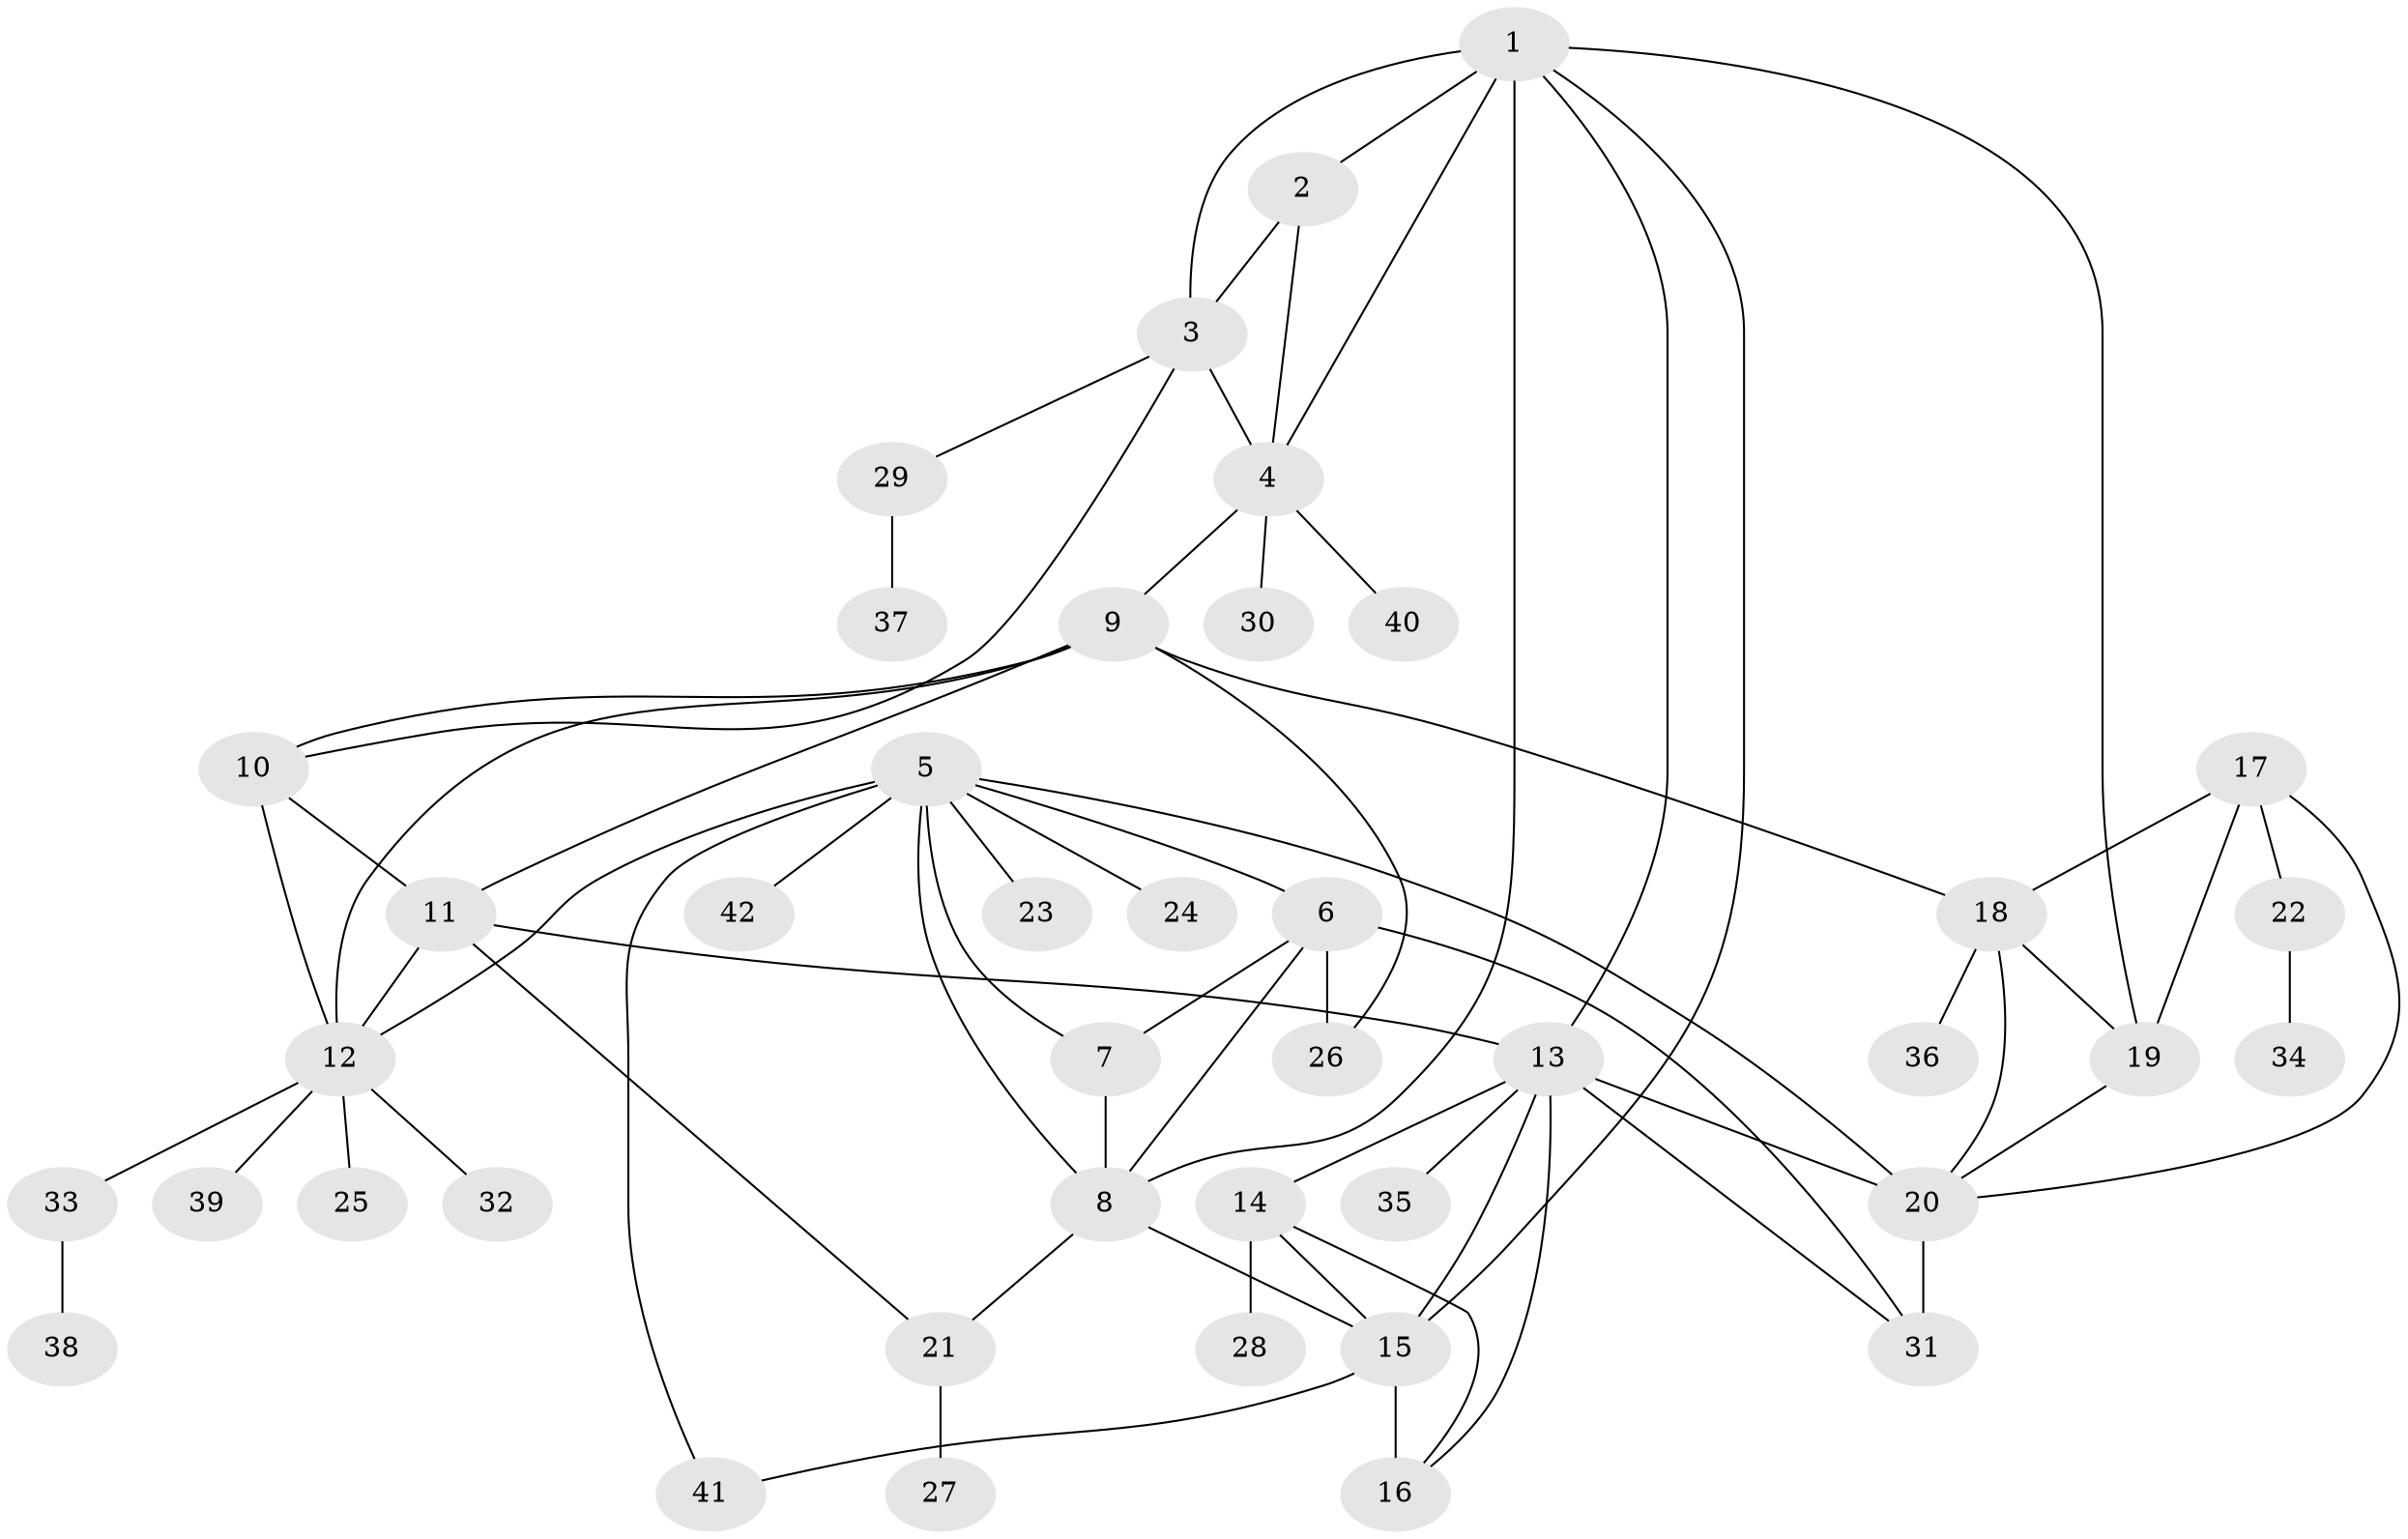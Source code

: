 // original degree distribution, {7: 0.060240963855421686, 4: 0.024096385542168676, 6: 0.060240963855421686, 10: 0.012048192771084338, 5: 0.04819277108433735, 9: 0.024096385542168676, 14: 0.012048192771084338, 2: 0.14457831325301204, 3: 0.060240963855421686, 1: 0.5542168674698795}
// Generated by graph-tools (version 1.1) at 2025/37/03/09/25 02:37:15]
// undirected, 42 vertices, 69 edges
graph export_dot {
graph [start="1"]
  node [color=gray90,style=filled];
  1;
  2;
  3;
  4;
  5;
  6;
  7;
  8;
  9;
  10;
  11;
  12;
  13;
  14;
  15;
  16;
  17;
  18;
  19;
  20;
  21;
  22;
  23;
  24;
  25;
  26;
  27;
  28;
  29;
  30;
  31;
  32;
  33;
  34;
  35;
  36;
  37;
  38;
  39;
  40;
  41;
  42;
  1 -- 2 [weight=1.0];
  1 -- 3 [weight=1.0];
  1 -- 4 [weight=1.0];
  1 -- 8 [weight=1.0];
  1 -- 13 [weight=1.0];
  1 -- 15 [weight=1.0];
  1 -- 19 [weight=1.0];
  2 -- 3 [weight=1.0];
  2 -- 4 [weight=1.0];
  3 -- 4 [weight=1.0];
  3 -- 10 [weight=1.0];
  3 -- 29 [weight=1.0];
  4 -- 9 [weight=1.0];
  4 -- 30 [weight=1.0];
  4 -- 40 [weight=1.0];
  5 -- 6 [weight=1.0];
  5 -- 7 [weight=1.0];
  5 -- 8 [weight=1.0];
  5 -- 12 [weight=1.0];
  5 -- 20 [weight=1.0];
  5 -- 23 [weight=1.0];
  5 -- 24 [weight=1.0];
  5 -- 41 [weight=1.0];
  5 -- 42 [weight=1.0];
  6 -- 7 [weight=1.0];
  6 -- 8 [weight=1.0];
  6 -- 26 [weight=1.0];
  6 -- 31 [weight=1.0];
  7 -- 8 [weight=1.0];
  8 -- 15 [weight=1.0];
  8 -- 21 [weight=1.0];
  9 -- 10 [weight=1.0];
  9 -- 11 [weight=1.0];
  9 -- 12 [weight=1.0];
  9 -- 18 [weight=1.0];
  9 -- 26 [weight=1.0];
  10 -- 11 [weight=1.0];
  10 -- 12 [weight=1.0];
  11 -- 12 [weight=1.0];
  11 -- 13 [weight=1.0];
  11 -- 21 [weight=1.0];
  12 -- 25 [weight=1.0];
  12 -- 32 [weight=1.0];
  12 -- 33 [weight=1.0];
  12 -- 39 [weight=1.0];
  13 -- 14 [weight=1.0];
  13 -- 15 [weight=1.0];
  13 -- 16 [weight=1.0];
  13 -- 20 [weight=1.0];
  13 -- 31 [weight=1.0];
  13 -- 35 [weight=1.0];
  14 -- 15 [weight=1.0];
  14 -- 16 [weight=1.0];
  14 -- 28 [weight=3.0];
  15 -- 16 [weight=3.0];
  15 -- 41 [weight=1.0];
  17 -- 18 [weight=1.0];
  17 -- 19 [weight=1.0];
  17 -- 20 [weight=1.0];
  17 -- 22 [weight=1.0];
  18 -- 19 [weight=1.0];
  18 -- 20 [weight=1.0];
  18 -- 36 [weight=1.0];
  19 -- 20 [weight=1.0];
  20 -- 31 [weight=8.0];
  21 -- 27 [weight=1.0];
  22 -- 34 [weight=1.0];
  29 -- 37 [weight=1.0];
  33 -- 38 [weight=1.0];
}
